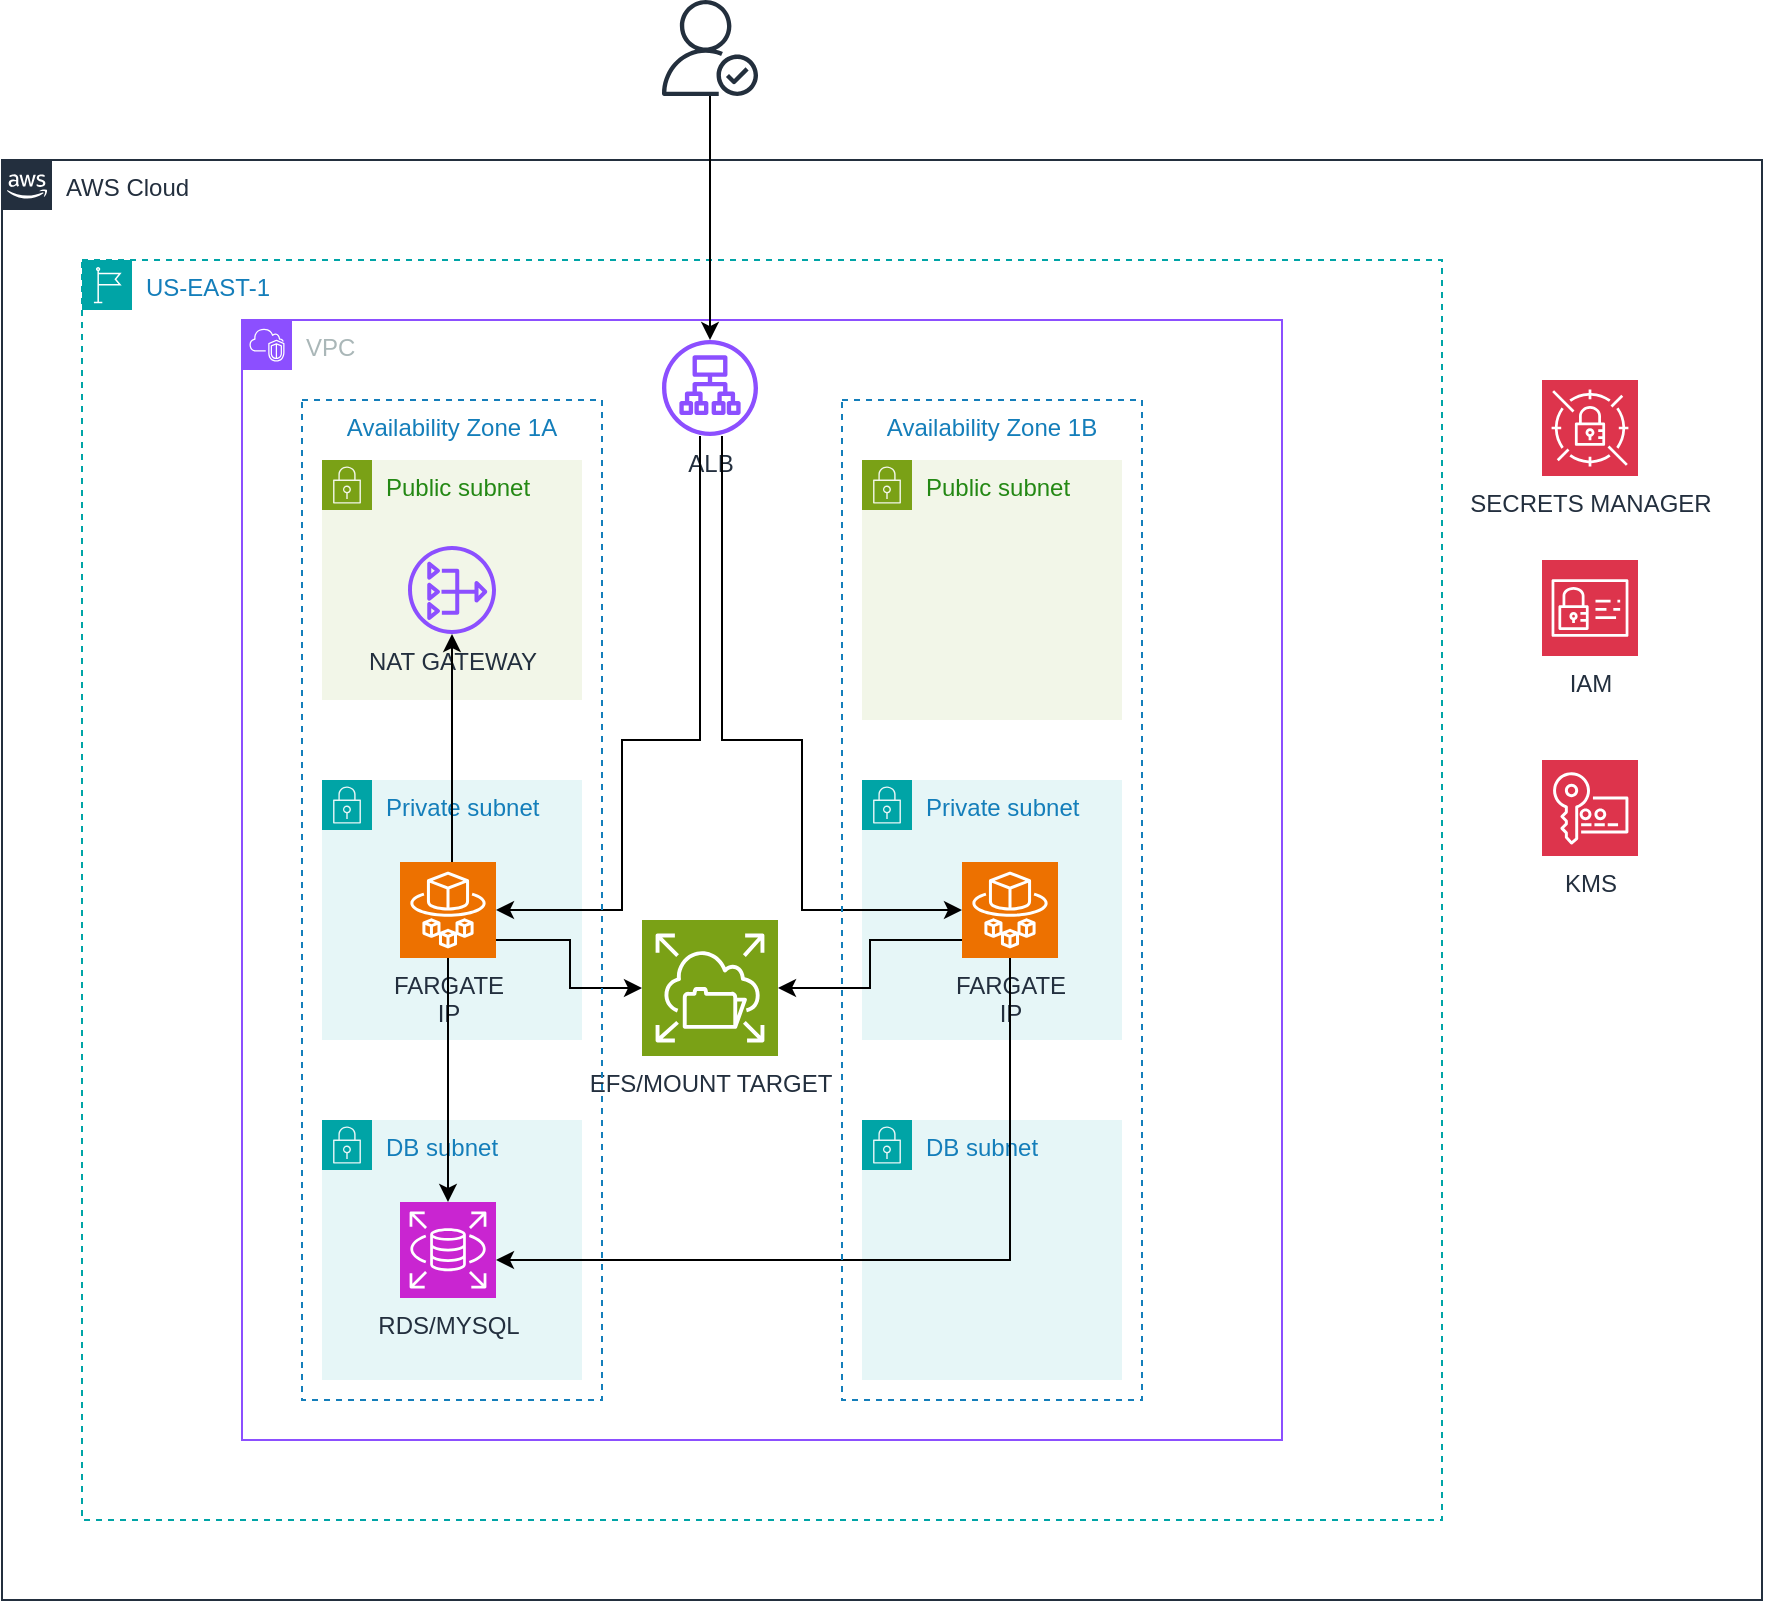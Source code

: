 <mxfile version="22.1.17" type="device">
  <diagram name="Página-1" id="ZhrSgoESpbsC0rdfnOTv">
    <mxGraphModel dx="2026" dy="1954" grid="1" gridSize="10" guides="1" tooltips="1" connect="1" arrows="1" fold="1" page="1" pageScale="1" pageWidth="827" pageHeight="1169" math="0" shadow="0">
      <root>
        <mxCell id="0" />
        <mxCell id="1" parent="0" />
        <mxCell id="BP3QGP1whqCj41n2u-2d-1" value="AWS Cloud" style="points=[[0,0],[0.25,0],[0.5,0],[0.75,0],[1,0],[1,0.25],[1,0.5],[1,0.75],[1,1],[0.75,1],[0.5,1],[0.25,1],[0,1],[0,0.75],[0,0.5],[0,0.25]];outlineConnect=0;gradientColor=none;html=1;whiteSpace=wrap;fontSize=12;fontStyle=0;container=1;pointerEvents=0;collapsible=0;recursiveResize=0;shape=mxgraph.aws4.group;grIcon=mxgraph.aws4.group_aws_cloud_alt;strokeColor=#232F3E;fillColor=none;verticalAlign=top;align=left;spacingLeft=30;fontColor=#232F3E;dashed=0;" vertex="1" parent="1">
          <mxGeometry y="-120" width="880" height="720" as="geometry" />
        </mxCell>
        <mxCell id="BP3QGP1whqCj41n2u-2d-36" value="SECRETS MANAGER&lt;br&gt;" style="sketch=0;points=[[0,0,0],[0.25,0,0],[0.5,0,0],[0.75,0,0],[1,0,0],[0,1,0],[0.25,1,0],[0.5,1,0],[0.75,1,0],[1,1,0],[0,0.25,0],[0,0.5,0],[0,0.75,0],[1,0.25,0],[1,0.5,0],[1,0.75,0]];outlineConnect=0;fontColor=#232F3E;fillColor=#DD344C;strokeColor=#ffffff;dashed=0;verticalLabelPosition=bottom;verticalAlign=top;align=center;html=1;fontSize=12;fontStyle=0;aspect=fixed;shape=mxgraph.aws4.resourceIcon;resIcon=mxgraph.aws4.secrets_manager;" vertex="1" parent="BP3QGP1whqCj41n2u-2d-1">
          <mxGeometry x="770" y="110" width="48" height="48" as="geometry" />
        </mxCell>
        <mxCell id="BP3QGP1whqCj41n2u-2d-37" value="KMS" style="sketch=0;points=[[0,0,0],[0.25,0,0],[0.5,0,0],[0.75,0,0],[1,0,0],[0,1,0],[0.25,1,0],[0.5,1,0],[0.75,1,0],[1,1,0],[0,0.25,0],[0,0.5,0],[0,0.75,0],[1,0.25,0],[1,0.5,0],[1,0.75,0]];outlineConnect=0;fontColor=#232F3E;fillColor=#DD344C;strokeColor=#ffffff;dashed=0;verticalLabelPosition=bottom;verticalAlign=top;align=center;html=1;fontSize=12;fontStyle=0;aspect=fixed;shape=mxgraph.aws4.resourceIcon;resIcon=mxgraph.aws4.key_management_service;" vertex="1" parent="BP3QGP1whqCj41n2u-2d-1">
          <mxGeometry x="770" y="300" width="48" height="48" as="geometry" />
        </mxCell>
        <mxCell id="BP3QGP1whqCj41n2u-2d-38" value="IAM" style="sketch=0;points=[[0,0,0],[0.25,0,0],[0.5,0,0],[0.75,0,0],[1,0,0],[0,1,0],[0.25,1,0],[0.5,1,0],[0.75,1,0],[1,1,0],[0,0.25,0],[0,0.5,0],[0,0.75,0],[1,0.25,0],[1,0.5,0],[1,0.75,0]];outlineConnect=0;fontColor=#232F3E;fillColor=#DD344C;strokeColor=#ffffff;dashed=0;verticalLabelPosition=bottom;verticalAlign=top;align=center;html=1;fontSize=12;fontStyle=0;aspect=fixed;shape=mxgraph.aws4.resourceIcon;resIcon=mxgraph.aws4.identity_and_access_management;" vertex="1" parent="BP3QGP1whqCj41n2u-2d-1">
          <mxGeometry x="770" y="200" width="48" height="48" as="geometry" />
        </mxCell>
        <mxCell id="BP3QGP1whqCj41n2u-2d-2" value="US-EAST-1" style="points=[[0,0],[0.25,0],[0.5,0],[0.75,0],[1,0],[1,0.25],[1,0.5],[1,0.75],[1,1],[0.75,1],[0.5,1],[0.25,1],[0,1],[0,0.75],[0,0.5],[0,0.25]];outlineConnect=0;gradientColor=none;html=1;whiteSpace=wrap;fontSize=12;fontStyle=0;container=1;pointerEvents=0;collapsible=0;recursiveResize=0;shape=mxgraph.aws4.group;grIcon=mxgraph.aws4.group_region;strokeColor=#00A4A6;fillColor=none;verticalAlign=top;align=left;spacingLeft=30;fontColor=#147EBA;dashed=1;" vertex="1" parent="1">
          <mxGeometry x="40" y="-70" width="680" height="630" as="geometry" />
        </mxCell>
        <mxCell id="BP3QGP1whqCj41n2u-2d-20" value="ALB" style="sketch=0;outlineConnect=0;fontColor=#232F3E;gradientColor=none;fillColor=#8C4FFF;strokeColor=none;dashed=0;verticalLabelPosition=bottom;verticalAlign=top;align=center;html=1;fontSize=12;fontStyle=0;aspect=fixed;pointerEvents=1;shape=mxgraph.aws4.application_load_balancer;" vertex="1" parent="BP3QGP1whqCj41n2u-2d-2">
          <mxGeometry x="290" y="40" width="48" height="48" as="geometry" />
        </mxCell>
        <mxCell id="BP3QGP1whqCj41n2u-2d-9" value="VPC" style="points=[[0,0],[0.25,0],[0.5,0],[0.75,0],[1,0],[1,0.25],[1,0.5],[1,0.75],[1,1],[0.75,1],[0.5,1],[0.25,1],[0,1],[0,0.75],[0,0.5],[0,0.25]];outlineConnect=0;gradientColor=none;html=1;whiteSpace=wrap;fontSize=12;fontStyle=0;container=0;pointerEvents=0;collapsible=0;recursiveResize=0;shape=mxgraph.aws4.group;grIcon=mxgraph.aws4.group_vpc2;strokeColor=#8C4FFF;fillColor=none;verticalAlign=top;align=left;spacingLeft=30;fontColor=#AAB7B8;dashed=0;" vertex="1" parent="1">
          <mxGeometry x="120" y="-40" width="520" height="560" as="geometry" />
        </mxCell>
        <mxCell id="BP3QGP1whqCj41n2u-2d-10" value="DB subnet" style="points=[[0,0],[0.25,0],[0.5,0],[0.75,0],[1,0],[1,0.25],[1,0.5],[1,0.75],[1,1],[0.75,1],[0.5,1],[0.25,1],[0,1],[0,0.75],[0,0.5],[0,0.25]];outlineConnect=0;gradientColor=none;html=1;whiteSpace=wrap;fontSize=12;fontStyle=0;container=1;pointerEvents=0;collapsible=0;recursiveResize=0;shape=mxgraph.aws4.group;grIcon=mxgraph.aws4.group_security_group;grStroke=0;strokeColor=#00A4A6;fillColor=#E6F6F7;verticalAlign=top;align=left;spacingLeft=30;fontColor=#147EBA;dashed=0;" vertex="1" parent="1">
          <mxGeometry x="160" y="360" width="130" height="130" as="geometry" />
        </mxCell>
        <mxCell id="BP3QGP1whqCj41n2u-2d-30" value="RDS/MYSQL" style="sketch=0;points=[[0,0,0],[0.25,0,0],[0.5,0,0],[0.75,0,0],[1,0,0],[0,1,0],[0.25,1,0],[0.5,1,0],[0.75,1,0],[1,1,0],[0,0.25,0],[0,0.5,0],[0,0.75,0],[1,0.25,0],[1,0.5,0],[1,0.75,0]];outlineConnect=0;fontColor=#232F3E;fillColor=#C925D1;strokeColor=#ffffff;dashed=0;verticalLabelPosition=bottom;verticalAlign=top;align=center;html=1;fontSize=12;fontStyle=0;aspect=fixed;shape=mxgraph.aws4.resourceIcon;resIcon=mxgraph.aws4.rds;" vertex="1" parent="BP3QGP1whqCj41n2u-2d-10">
          <mxGeometry x="39" y="41" width="48" height="48" as="geometry" />
        </mxCell>
        <mxCell id="BP3QGP1whqCj41n2u-2d-13" value="DB subnet" style="points=[[0,0],[0.25,0],[0.5,0],[0.75,0],[1,0],[1,0.25],[1,0.5],[1,0.75],[1,1],[0.75,1],[0.5,1],[0.25,1],[0,1],[0,0.75],[0,0.5],[0,0.25]];outlineConnect=0;gradientColor=none;html=1;whiteSpace=wrap;fontSize=12;fontStyle=0;container=1;pointerEvents=0;collapsible=0;recursiveResize=0;shape=mxgraph.aws4.group;grIcon=mxgraph.aws4.group_security_group;grStroke=0;strokeColor=#00A4A6;fillColor=#E6F6F7;verticalAlign=top;align=left;spacingLeft=30;fontColor=#147EBA;dashed=0;" vertex="1" parent="1">
          <mxGeometry x="430" y="360" width="130" height="130" as="geometry" />
        </mxCell>
        <mxCell id="BP3QGP1whqCj41n2u-2d-14" value="Private subnet" style="points=[[0,0],[0.25,0],[0.5,0],[0.75,0],[1,0],[1,0.25],[1,0.5],[1,0.75],[1,1],[0.75,1],[0.5,1],[0.25,1],[0,1],[0,0.75],[0,0.5],[0,0.25]];outlineConnect=0;gradientColor=none;html=1;whiteSpace=wrap;fontSize=12;fontStyle=0;container=1;pointerEvents=0;collapsible=0;recursiveResize=0;shape=mxgraph.aws4.group;grIcon=mxgraph.aws4.group_security_group;grStroke=0;strokeColor=#00A4A6;fillColor=#E6F6F7;verticalAlign=top;align=left;spacingLeft=30;fontColor=#147EBA;dashed=0;" vertex="1" parent="1">
          <mxGeometry x="160" y="190" width="130" height="130" as="geometry" />
        </mxCell>
        <mxCell id="BP3QGP1whqCj41n2u-2d-21" value="FARGATE&lt;br&gt;IP" style="sketch=0;points=[[0,0,0],[0.25,0,0],[0.5,0,0],[0.75,0,0],[1,0,0],[0,1,0],[0.25,1,0],[0.5,1,0],[0.75,1,0],[1,1,0],[0,0.25,0],[0,0.5,0],[0,0.75,0],[1,0.25,0],[1,0.5,0],[1,0.75,0]];outlineConnect=0;fontColor=#232F3E;fillColor=#ED7100;strokeColor=#ffffff;dashed=0;verticalLabelPosition=bottom;verticalAlign=top;align=center;html=1;fontSize=12;fontStyle=0;aspect=fixed;shape=mxgraph.aws4.resourceIcon;resIcon=mxgraph.aws4.fargate;" vertex="1" parent="BP3QGP1whqCj41n2u-2d-14">
          <mxGeometry x="39" y="41" width="48" height="48" as="geometry" />
        </mxCell>
        <mxCell id="BP3QGP1whqCj41n2u-2d-15" value="Private subnet" style="points=[[0,0],[0.25,0],[0.5,0],[0.75,0],[1,0],[1,0.25],[1,0.5],[1,0.75],[1,1],[0.75,1],[0.5,1],[0.25,1],[0,1],[0,0.75],[0,0.5],[0,0.25]];outlineConnect=0;gradientColor=none;html=1;whiteSpace=wrap;fontSize=12;fontStyle=0;container=1;pointerEvents=0;collapsible=0;recursiveResize=0;shape=mxgraph.aws4.group;grIcon=mxgraph.aws4.group_security_group;grStroke=0;strokeColor=#00A4A6;fillColor=#E6F6F7;verticalAlign=top;align=left;spacingLeft=30;fontColor=#147EBA;dashed=0;" vertex="1" parent="1">
          <mxGeometry x="430" y="190" width="130" height="130" as="geometry" />
        </mxCell>
        <mxCell id="BP3QGP1whqCj41n2u-2d-23" value="FARGATE&lt;br&gt;IP" style="sketch=0;points=[[0,0,0],[0.25,0,0],[0.5,0,0],[0.75,0,0],[1,0,0],[0,1,0],[0.25,1,0],[0.5,1,0],[0.75,1,0],[1,1,0],[0,0.25,0],[0,0.5,0],[0,0.75,0],[1,0.25,0],[1,0.5,0],[1,0.75,0]];outlineConnect=0;fontColor=#232F3E;fillColor=#ED7100;strokeColor=#ffffff;dashed=0;verticalLabelPosition=bottom;verticalAlign=top;align=center;html=1;fontSize=12;fontStyle=0;aspect=fixed;shape=mxgraph.aws4.resourceIcon;resIcon=mxgraph.aws4.fargate;" vertex="1" parent="BP3QGP1whqCj41n2u-2d-15">
          <mxGeometry x="50" y="41" width="48" height="48" as="geometry" />
        </mxCell>
        <mxCell id="BP3QGP1whqCj41n2u-2d-16" value="Public subnet" style="points=[[0,0],[0.25,0],[0.5,0],[0.75,0],[1,0],[1,0.25],[1,0.5],[1,0.75],[1,1],[0.75,1],[0.5,1],[0.25,1],[0,1],[0,0.75],[0,0.5],[0,0.25]];outlineConnect=0;gradientColor=none;html=1;whiteSpace=wrap;fontSize=12;fontStyle=0;container=1;pointerEvents=0;collapsible=0;recursiveResize=0;shape=mxgraph.aws4.group;grIcon=mxgraph.aws4.group_security_group;grStroke=0;strokeColor=#7AA116;fillColor=#F2F6E8;verticalAlign=top;align=left;spacingLeft=30;fontColor=#248814;dashed=0;" vertex="1" parent="1">
          <mxGeometry x="160" y="30" width="130" height="120" as="geometry" />
        </mxCell>
        <mxCell id="BP3QGP1whqCj41n2u-2d-19" value="NAT GATEWAY" style="sketch=0;outlineConnect=0;fontColor=#232F3E;gradientColor=none;fillColor=#8C4FFF;strokeColor=none;dashed=0;verticalLabelPosition=bottom;verticalAlign=top;align=center;html=1;fontSize=12;fontStyle=0;aspect=fixed;pointerEvents=1;shape=mxgraph.aws4.nat_gateway;" vertex="1" parent="BP3QGP1whqCj41n2u-2d-16">
          <mxGeometry x="43" y="43" width="44" height="44" as="geometry" />
        </mxCell>
        <mxCell id="BP3QGP1whqCj41n2u-2d-17" value="Public subnet" style="points=[[0,0],[0.25,0],[0.5,0],[0.75,0],[1,0],[1,0.25],[1,0.5],[1,0.75],[1,1],[0.75,1],[0.5,1],[0.25,1],[0,1],[0,0.75],[0,0.5],[0,0.25]];outlineConnect=0;gradientColor=none;html=1;whiteSpace=wrap;fontSize=12;fontStyle=0;container=1;pointerEvents=0;collapsible=0;recursiveResize=0;shape=mxgraph.aws4.group;grIcon=mxgraph.aws4.group_security_group;grStroke=0;strokeColor=#7AA116;fillColor=#F2F6E8;verticalAlign=top;align=left;spacingLeft=30;fontColor=#248814;dashed=0;" vertex="1" parent="1">
          <mxGeometry x="430" y="30" width="130" height="130" as="geometry" />
        </mxCell>
        <mxCell id="BP3QGP1whqCj41n2u-2d-18" value="EFS/MOUNT TARGET" style="sketch=0;points=[[0,0,0],[0.25,0,0],[0.5,0,0],[0.75,0,0],[1,0,0],[0,1,0],[0.25,1,0],[0.5,1,0],[0.75,1,0],[1,1,0],[0,0.25,0],[0,0.5,0],[0,0.75,0],[1,0.25,0],[1,0.5,0],[1,0.75,0]];outlineConnect=0;fontColor=#232F3E;fillColor=#7AA116;strokeColor=#ffffff;dashed=0;verticalLabelPosition=bottom;verticalAlign=top;align=center;html=1;fontSize=12;fontStyle=0;aspect=fixed;shape=mxgraph.aws4.resourceIcon;resIcon=mxgraph.aws4.elastic_file_system;" vertex="1" parent="1">
          <mxGeometry x="320" y="260" width="68" height="68" as="geometry" />
        </mxCell>
        <mxCell id="BP3QGP1whqCj41n2u-2d-26" style="edgeStyle=orthogonalEdgeStyle;rounded=0;orthogonalLoop=1;jettySize=auto;html=1;" edge="1" parent="1" source="BP3QGP1whqCj41n2u-2d-20" target="BP3QGP1whqCj41n2u-2d-21">
          <mxGeometry relative="1" as="geometry">
            <Array as="points">
              <mxPoint x="349" y="170" />
              <mxPoint x="310" y="170" />
              <mxPoint x="310" y="255" />
            </Array>
          </mxGeometry>
        </mxCell>
        <mxCell id="BP3QGP1whqCj41n2u-2d-27" style="edgeStyle=orthogonalEdgeStyle;rounded=0;orthogonalLoop=1;jettySize=auto;html=1;" edge="1" parent="1" source="BP3QGP1whqCj41n2u-2d-20" target="BP3QGP1whqCj41n2u-2d-23">
          <mxGeometry relative="1" as="geometry">
            <Array as="points">
              <mxPoint x="360" y="170" />
              <mxPoint x="400" y="170" />
              <mxPoint x="400" y="255" />
            </Array>
          </mxGeometry>
        </mxCell>
        <mxCell id="BP3QGP1whqCj41n2u-2d-22" style="edgeStyle=orthogonalEdgeStyle;rounded=0;orthogonalLoop=1;jettySize=auto;html=1;" edge="1" parent="1" source="BP3QGP1whqCj41n2u-2d-21" target="BP3QGP1whqCj41n2u-2d-19">
          <mxGeometry relative="1" as="geometry">
            <Array as="points">
              <mxPoint x="225" y="200" />
              <mxPoint x="225" y="200" />
            </Array>
          </mxGeometry>
        </mxCell>
        <mxCell id="BP3QGP1whqCj41n2u-2d-24" style="edgeStyle=orthogonalEdgeStyle;rounded=0;orthogonalLoop=1;jettySize=auto;html=1;" edge="1" parent="1" source="BP3QGP1whqCj41n2u-2d-21" target="BP3QGP1whqCj41n2u-2d-18">
          <mxGeometry relative="1" as="geometry">
            <Array as="points">
              <mxPoint x="284" y="270" />
              <mxPoint x="284" y="294" />
            </Array>
          </mxGeometry>
        </mxCell>
        <mxCell id="BP3QGP1whqCj41n2u-2d-25" style="edgeStyle=orthogonalEdgeStyle;rounded=0;orthogonalLoop=1;jettySize=auto;html=1;entryX=1;entryY=0.5;entryDx=0;entryDy=0;entryPerimeter=0;" edge="1" parent="1" source="BP3QGP1whqCj41n2u-2d-23" target="BP3QGP1whqCj41n2u-2d-18">
          <mxGeometry relative="1" as="geometry">
            <Array as="points">
              <mxPoint x="434" y="270" />
              <mxPoint x="434" y="294" />
            </Array>
          </mxGeometry>
        </mxCell>
        <mxCell id="BP3QGP1whqCj41n2u-2d-31" style="edgeStyle=orthogonalEdgeStyle;rounded=0;orthogonalLoop=1;jettySize=auto;html=1;" edge="1" parent="1" source="BP3QGP1whqCj41n2u-2d-21" target="BP3QGP1whqCj41n2u-2d-30">
          <mxGeometry relative="1" as="geometry" />
        </mxCell>
        <mxCell id="BP3QGP1whqCj41n2u-2d-32" style="edgeStyle=orthogonalEdgeStyle;rounded=0;orthogonalLoop=1;jettySize=auto;html=1;" edge="1" parent="1" source="BP3QGP1whqCj41n2u-2d-23" target="BP3QGP1whqCj41n2u-2d-30">
          <mxGeometry relative="1" as="geometry">
            <Array as="points">
              <mxPoint x="504" y="430" />
            </Array>
          </mxGeometry>
        </mxCell>
        <mxCell id="BP3QGP1whqCj41n2u-2d-33" style="edgeStyle=orthogonalEdgeStyle;rounded=0;orthogonalLoop=1;jettySize=auto;html=1;exitX=0.5;exitY=1;exitDx=0;exitDy=0;" edge="1" parent="1" source="BP3QGP1whqCj41n2u-2d-2" target="BP3QGP1whqCj41n2u-2d-2">
          <mxGeometry relative="1" as="geometry" />
        </mxCell>
        <mxCell id="BP3QGP1whqCj41n2u-2d-35" style="edgeStyle=orthogonalEdgeStyle;rounded=0;orthogonalLoop=1;jettySize=auto;html=1;" edge="1" parent="1" source="BP3QGP1whqCj41n2u-2d-34" target="BP3QGP1whqCj41n2u-2d-20">
          <mxGeometry relative="1" as="geometry" />
        </mxCell>
        <mxCell id="BP3QGP1whqCj41n2u-2d-34" value="" style="sketch=0;outlineConnect=0;fontColor=#232F3E;gradientColor=none;fillColor=#232F3D;strokeColor=none;dashed=0;verticalLabelPosition=bottom;verticalAlign=top;align=center;html=1;fontSize=12;fontStyle=0;aspect=fixed;pointerEvents=1;shape=mxgraph.aws4.authenticated_user;" vertex="1" parent="1">
          <mxGeometry x="330" y="-200" width="48" height="48" as="geometry" />
        </mxCell>
        <mxCell id="BP3QGP1whqCj41n2u-2d-39" value="Availability Zone 1A" style="fillColor=none;strokeColor=#147EBA;dashed=1;verticalAlign=top;fontStyle=0;fontColor=#147EBA;whiteSpace=wrap;html=1;" vertex="1" parent="1">
          <mxGeometry x="150" width="150" height="500" as="geometry" />
        </mxCell>
        <mxCell id="BP3QGP1whqCj41n2u-2d-42" value="Availability Zone 1B" style="fillColor=none;strokeColor=#147EBA;dashed=1;verticalAlign=top;fontStyle=0;fontColor=#147EBA;whiteSpace=wrap;html=1;" vertex="1" parent="1">
          <mxGeometry x="420" width="150" height="500" as="geometry" />
        </mxCell>
      </root>
    </mxGraphModel>
  </diagram>
</mxfile>
